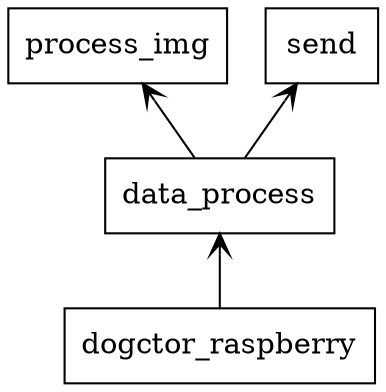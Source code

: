 digraph "packages_total2" {
charset="utf-8"
rankdir=BT
"0" [label="data_process", shape="box"];
"1" [label="dogctor_raspberry", shape="box"];
"2" [label="process_img", shape="box"];
"3" [label="send", shape="box"];
"0" -> "2" [arrowhead="open", arrowtail="none"];
"0" -> "3" [arrowhead="open", arrowtail="none"];
"1" -> "0" [arrowhead="open", arrowtail="none"];
}
